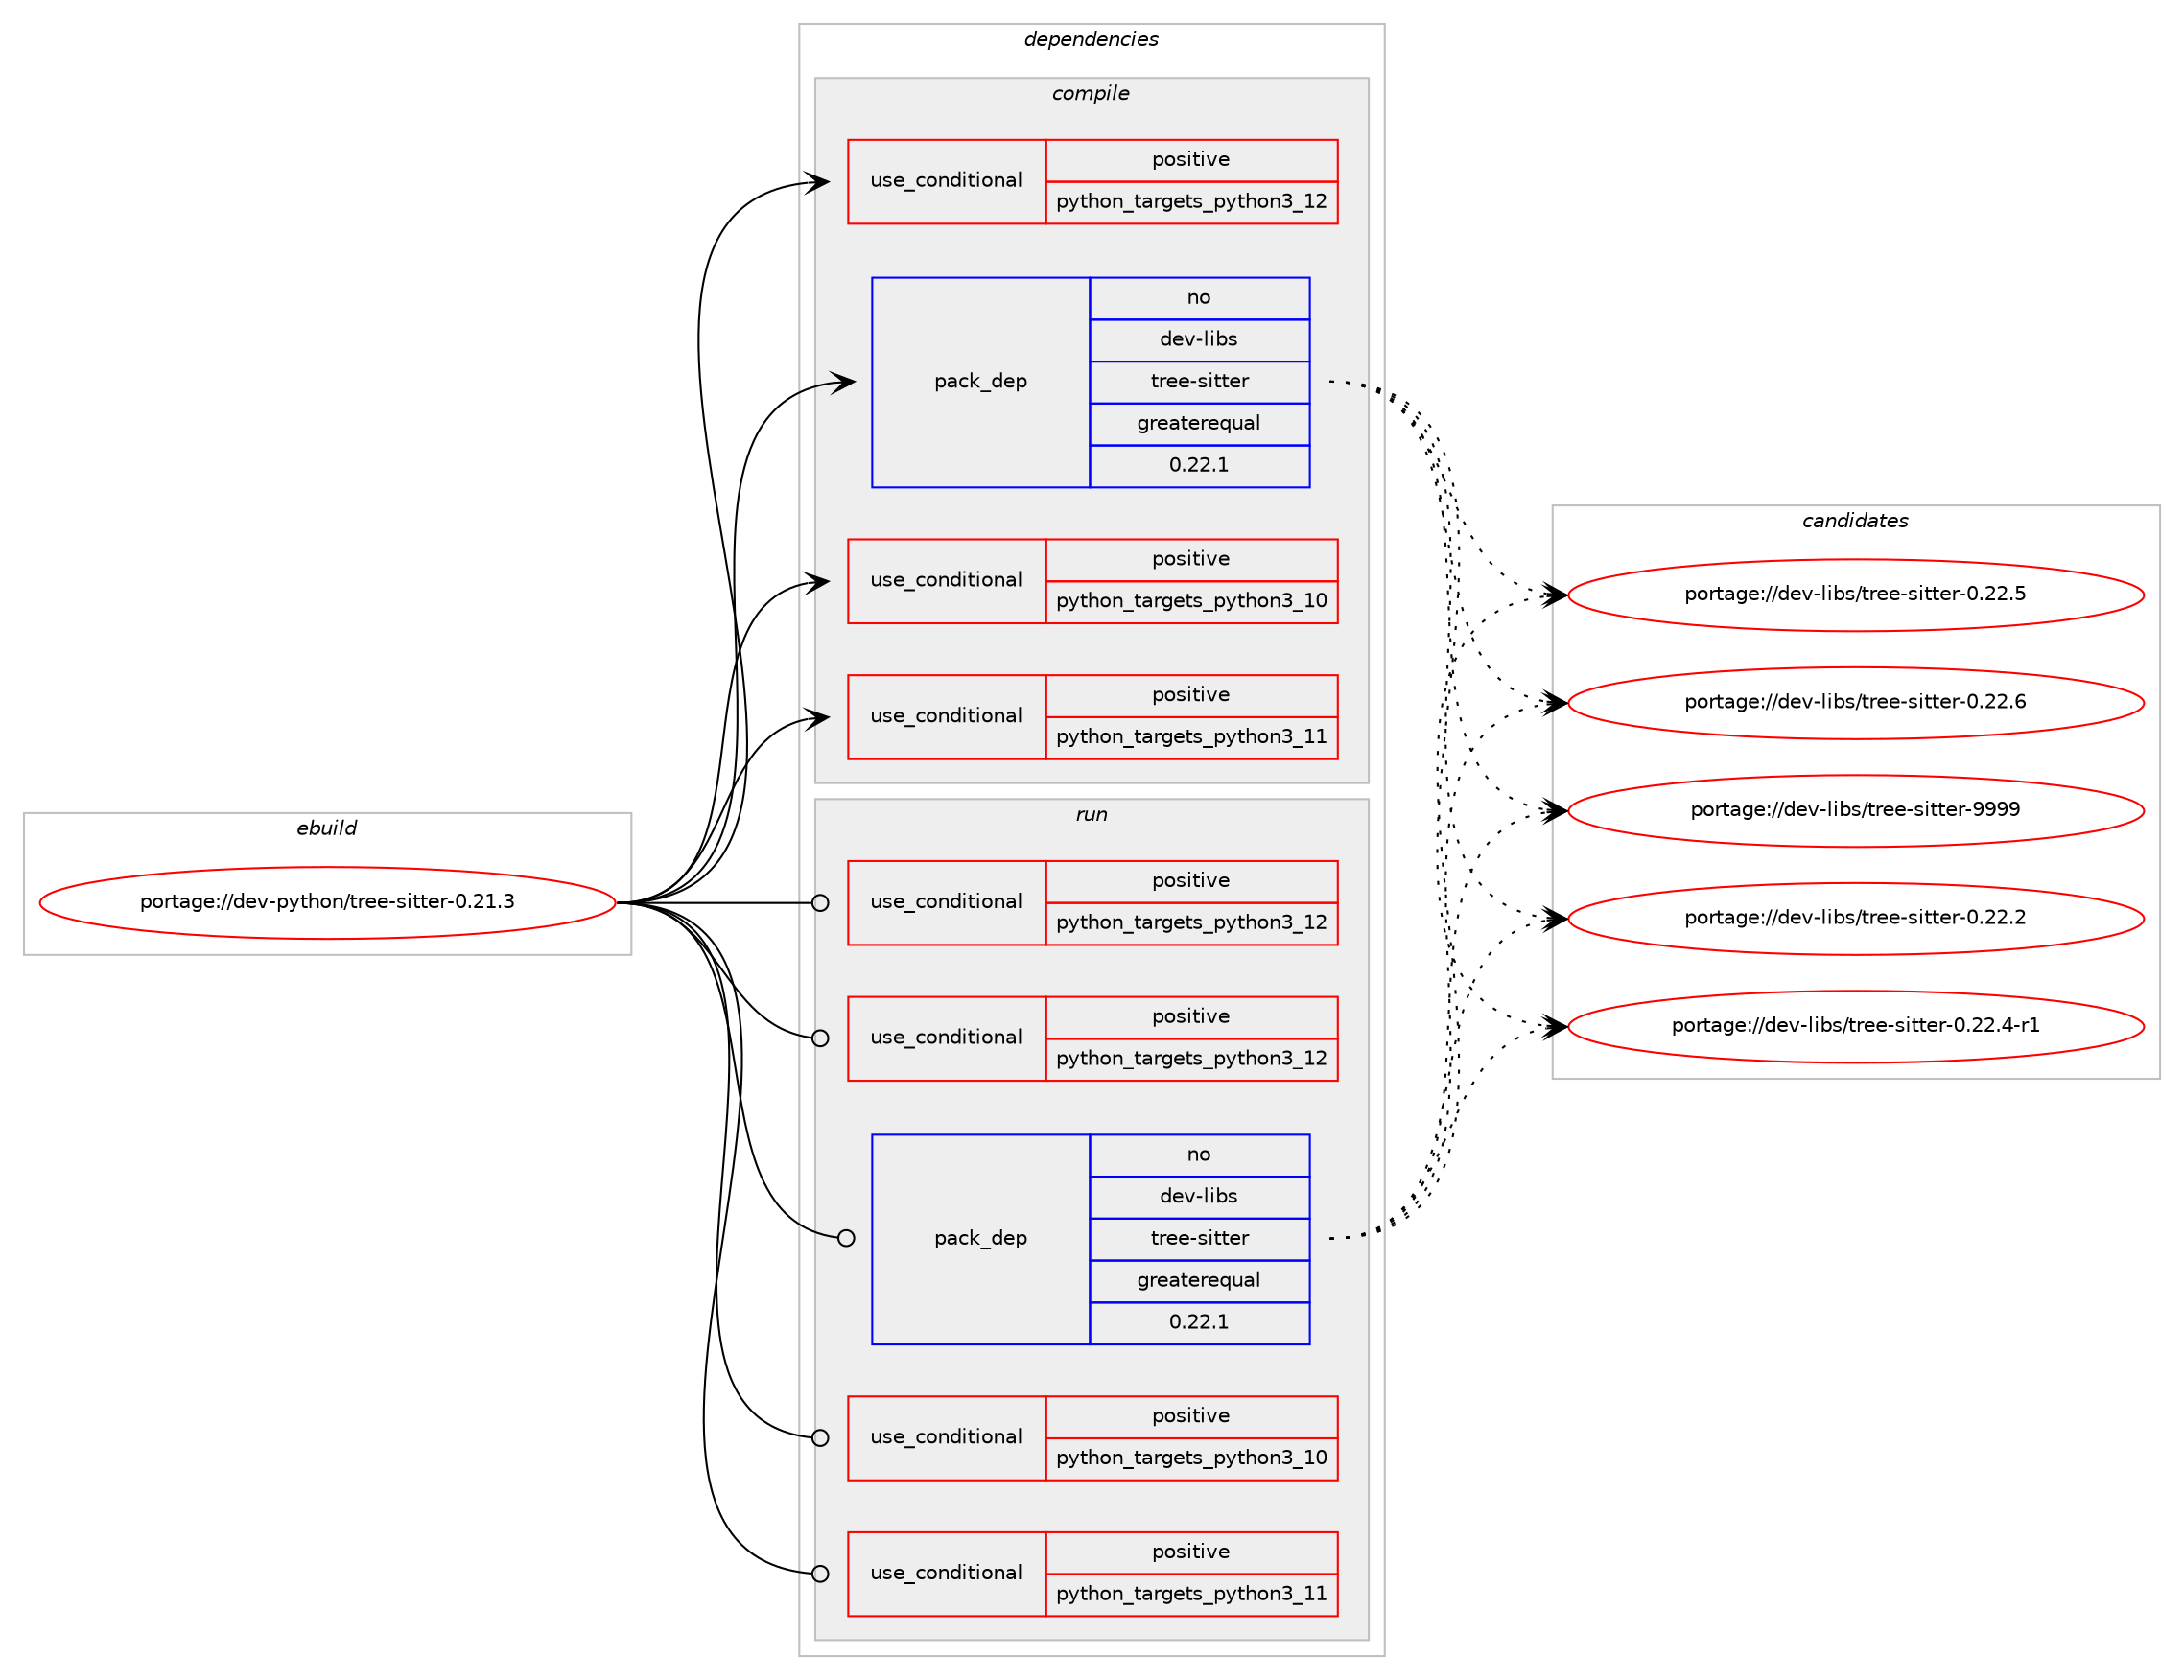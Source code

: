digraph prolog {

# *************
# Graph options
# *************

newrank=true;
concentrate=true;
compound=true;
graph [rankdir=LR,fontname=Helvetica,fontsize=10,ranksep=1.5];#, ranksep=2.5, nodesep=0.2];
edge  [arrowhead=vee];
node  [fontname=Helvetica,fontsize=10];

# **********
# The ebuild
# **********

subgraph cluster_leftcol {
color=gray;
rank=same;
label=<<i>ebuild</i>>;
id [label="portage://dev-python/tree-sitter-0.21.3", color=red, width=4, href="../dev-python/tree-sitter-0.21.3.svg"];
}

# ****************
# The dependencies
# ****************

subgraph cluster_midcol {
color=gray;
label=<<i>dependencies</i>>;
subgraph cluster_compile {
fillcolor="#eeeeee";
style=filled;
label=<<i>compile</i>>;
subgraph cond39294 {
dependency83398 [label=<<TABLE BORDER="0" CELLBORDER="1" CELLSPACING="0" CELLPADDING="4"><TR><TD ROWSPAN="3" CELLPADDING="10">use_conditional</TD></TR><TR><TD>positive</TD></TR><TR><TD>python_targets_python3_10</TD></TR></TABLE>>, shape=none, color=red];
# *** BEGIN UNKNOWN DEPENDENCY TYPE (TODO) ***
# dependency83398 -> package_dependency(portage://dev-python/tree-sitter-0.21.3,install,no,dev-lang,python,none,[,,],[slot(3.10)],[])
# *** END UNKNOWN DEPENDENCY TYPE (TODO) ***

}
id:e -> dependency83398:w [weight=20,style="solid",arrowhead="vee"];
subgraph cond39295 {
dependency83399 [label=<<TABLE BORDER="0" CELLBORDER="1" CELLSPACING="0" CELLPADDING="4"><TR><TD ROWSPAN="3" CELLPADDING="10">use_conditional</TD></TR><TR><TD>positive</TD></TR><TR><TD>python_targets_python3_11</TD></TR></TABLE>>, shape=none, color=red];
# *** BEGIN UNKNOWN DEPENDENCY TYPE (TODO) ***
# dependency83399 -> package_dependency(portage://dev-python/tree-sitter-0.21.3,install,no,dev-lang,python,none,[,,],[slot(3.11)],[])
# *** END UNKNOWN DEPENDENCY TYPE (TODO) ***

}
id:e -> dependency83399:w [weight=20,style="solid",arrowhead="vee"];
subgraph cond39296 {
dependency83400 [label=<<TABLE BORDER="0" CELLBORDER="1" CELLSPACING="0" CELLPADDING="4"><TR><TD ROWSPAN="3" CELLPADDING="10">use_conditional</TD></TR><TR><TD>positive</TD></TR><TR><TD>python_targets_python3_12</TD></TR></TABLE>>, shape=none, color=red];
# *** BEGIN UNKNOWN DEPENDENCY TYPE (TODO) ***
# dependency83400 -> package_dependency(portage://dev-python/tree-sitter-0.21.3,install,no,dev-lang,python,none,[,,],[slot(3.12)],[])
# *** END UNKNOWN DEPENDENCY TYPE (TODO) ***

}
id:e -> dependency83400:w [weight=20,style="solid",arrowhead="vee"];
subgraph pack42865 {
dependency83401 [label=<<TABLE BORDER="0" CELLBORDER="1" CELLSPACING="0" CELLPADDING="4" WIDTH="220"><TR><TD ROWSPAN="6" CELLPADDING="30">pack_dep</TD></TR><TR><TD WIDTH="110">no</TD></TR><TR><TD>dev-libs</TD></TR><TR><TD>tree-sitter</TD></TR><TR><TD>greaterequal</TD></TR><TR><TD>0.22.1</TD></TR></TABLE>>, shape=none, color=blue];
}
id:e -> dependency83401:w [weight=20,style="solid",arrowhead="vee"];
}
subgraph cluster_compileandrun {
fillcolor="#eeeeee";
style=filled;
label=<<i>compile and run</i>>;
}
subgraph cluster_run {
fillcolor="#eeeeee";
style=filled;
label=<<i>run</i>>;
subgraph cond39297 {
dependency83402 [label=<<TABLE BORDER="0" CELLBORDER="1" CELLSPACING="0" CELLPADDING="4"><TR><TD ROWSPAN="3" CELLPADDING="10">use_conditional</TD></TR><TR><TD>positive</TD></TR><TR><TD>python_targets_python3_10</TD></TR></TABLE>>, shape=none, color=red];
# *** BEGIN UNKNOWN DEPENDENCY TYPE (TODO) ***
# dependency83402 -> package_dependency(portage://dev-python/tree-sitter-0.21.3,run,no,dev-lang,python,none,[,,],[slot(3.10)],[])
# *** END UNKNOWN DEPENDENCY TYPE (TODO) ***

}
id:e -> dependency83402:w [weight=20,style="solid",arrowhead="odot"];
subgraph cond39298 {
dependency83403 [label=<<TABLE BORDER="0" CELLBORDER="1" CELLSPACING="0" CELLPADDING="4"><TR><TD ROWSPAN="3" CELLPADDING="10">use_conditional</TD></TR><TR><TD>positive</TD></TR><TR><TD>python_targets_python3_11</TD></TR></TABLE>>, shape=none, color=red];
# *** BEGIN UNKNOWN DEPENDENCY TYPE (TODO) ***
# dependency83403 -> package_dependency(portage://dev-python/tree-sitter-0.21.3,run,no,dev-lang,python,none,[,,],[slot(3.11)],[])
# *** END UNKNOWN DEPENDENCY TYPE (TODO) ***

}
id:e -> dependency83403:w [weight=20,style="solid",arrowhead="odot"];
subgraph cond39299 {
dependency83404 [label=<<TABLE BORDER="0" CELLBORDER="1" CELLSPACING="0" CELLPADDING="4"><TR><TD ROWSPAN="3" CELLPADDING="10">use_conditional</TD></TR><TR><TD>positive</TD></TR><TR><TD>python_targets_python3_12</TD></TR></TABLE>>, shape=none, color=red];
# *** BEGIN UNKNOWN DEPENDENCY TYPE (TODO) ***
# dependency83404 -> package_dependency(portage://dev-python/tree-sitter-0.21.3,run,no,dev-lang,python,none,[,,],[slot(3.12)],[])
# *** END UNKNOWN DEPENDENCY TYPE (TODO) ***

}
id:e -> dependency83404:w [weight=20,style="solid",arrowhead="odot"];
subgraph cond39300 {
dependency83405 [label=<<TABLE BORDER="0" CELLBORDER="1" CELLSPACING="0" CELLPADDING="4"><TR><TD ROWSPAN="3" CELLPADDING="10">use_conditional</TD></TR><TR><TD>positive</TD></TR><TR><TD>python_targets_python3_12</TD></TR></TABLE>>, shape=none, color=red];
# *** BEGIN UNKNOWN DEPENDENCY TYPE (TODO) ***
# dependency83405 -> package_dependency(portage://dev-python/tree-sitter-0.21.3,run,no,dev-python,setuptools,none,[,,],[],[use(optenable(python_targets_python3_12),negative)])
# *** END UNKNOWN DEPENDENCY TYPE (TODO) ***

}
id:e -> dependency83405:w [weight=20,style="solid",arrowhead="odot"];
subgraph pack42866 {
dependency83406 [label=<<TABLE BORDER="0" CELLBORDER="1" CELLSPACING="0" CELLPADDING="4" WIDTH="220"><TR><TD ROWSPAN="6" CELLPADDING="30">pack_dep</TD></TR><TR><TD WIDTH="110">no</TD></TR><TR><TD>dev-libs</TD></TR><TR><TD>tree-sitter</TD></TR><TR><TD>greaterequal</TD></TR><TR><TD>0.22.1</TD></TR></TABLE>>, shape=none, color=blue];
}
id:e -> dependency83406:w [weight=20,style="solid",arrowhead="odot"];
}
}

# **************
# The candidates
# **************

subgraph cluster_choices {
rank=same;
color=gray;
label=<<i>candidates</i>>;

subgraph choice42865 {
color=black;
nodesep=1;
choice1001011184510810598115471161141011014511510511611610111445484650504650 [label="portage://dev-libs/tree-sitter-0.22.2", color=red, width=4,href="../dev-libs/tree-sitter-0.22.2.svg"];
choice10010111845108105981154711611410110145115105116116101114454846505046524511449 [label="portage://dev-libs/tree-sitter-0.22.4-r1", color=red, width=4,href="../dev-libs/tree-sitter-0.22.4-r1.svg"];
choice1001011184510810598115471161141011014511510511611610111445484650504653 [label="portage://dev-libs/tree-sitter-0.22.5", color=red, width=4,href="../dev-libs/tree-sitter-0.22.5.svg"];
choice1001011184510810598115471161141011014511510511611610111445484650504654 [label="portage://dev-libs/tree-sitter-0.22.6", color=red, width=4,href="../dev-libs/tree-sitter-0.22.6.svg"];
choice100101118451081059811547116114101101451151051161161011144557575757 [label="portage://dev-libs/tree-sitter-9999", color=red, width=4,href="../dev-libs/tree-sitter-9999.svg"];
dependency83401:e -> choice1001011184510810598115471161141011014511510511611610111445484650504650:w [style=dotted,weight="100"];
dependency83401:e -> choice10010111845108105981154711611410110145115105116116101114454846505046524511449:w [style=dotted,weight="100"];
dependency83401:e -> choice1001011184510810598115471161141011014511510511611610111445484650504653:w [style=dotted,weight="100"];
dependency83401:e -> choice1001011184510810598115471161141011014511510511611610111445484650504654:w [style=dotted,weight="100"];
dependency83401:e -> choice100101118451081059811547116114101101451151051161161011144557575757:w [style=dotted,weight="100"];
}
subgraph choice42866 {
color=black;
nodesep=1;
choice1001011184510810598115471161141011014511510511611610111445484650504650 [label="portage://dev-libs/tree-sitter-0.22.2", color=red, width=4,href="../dev-libs/tree-sitter-0.22.2.svg"];
choice10010111845108105981154711611410110145115105116116101114454846505046524511449 [label="portage://dev-libs/tree-sitter-0.22.4-r1", color=red, width=4,href="../dev-libs/tree-sitter-0.22.4-r1.svg"];
choice1001011184510810598115471161141011014511510511611610111445484650504653 [label="portage://dev-libs/tree-sitter-0.22.5", color=red, width=4,href="../dev-libs/tree-sitter-0.22.5.svg"];
choice1001011184510810598115471161141011014511510511611610111445484650504654 [label="portage://dev-libs/tree-sitter-0.22.6", color=red, width=4,href="../dev-libs/tree-sitter-0.22.6.svg"];
choice100101118451081059811547116114101101451151051161161011144557575757 [label="portage://dev-libs/tree-sitter-9999", color=red, width=4,href="../dev-libs/tree-sitter-9999.svg"];
dependency83406:e -> choice1001011184510810598115471161141011014511510511611610111445484650504650:w [style=dotted,weight="100"];
dependency83406:e -> choice10010111845108105981154711611410110145115105116116101114454846505046524511449:w [style=dotted,weight="100"];
dependency83406:e -> choice1001011184510810598115471161141011014511510511611610111445484650504653:w [style=dotted,weight="100"];
dependency83406:e -> choice1001011184510810598115471161141011014511510511611610111445484650504654:w [style=dotted,weight="100"];
dependency83406:e -> choice100101118451081059811547116114101101451151051161161011144557575757:w [style=dotted,weight="100"];
}
}

}
